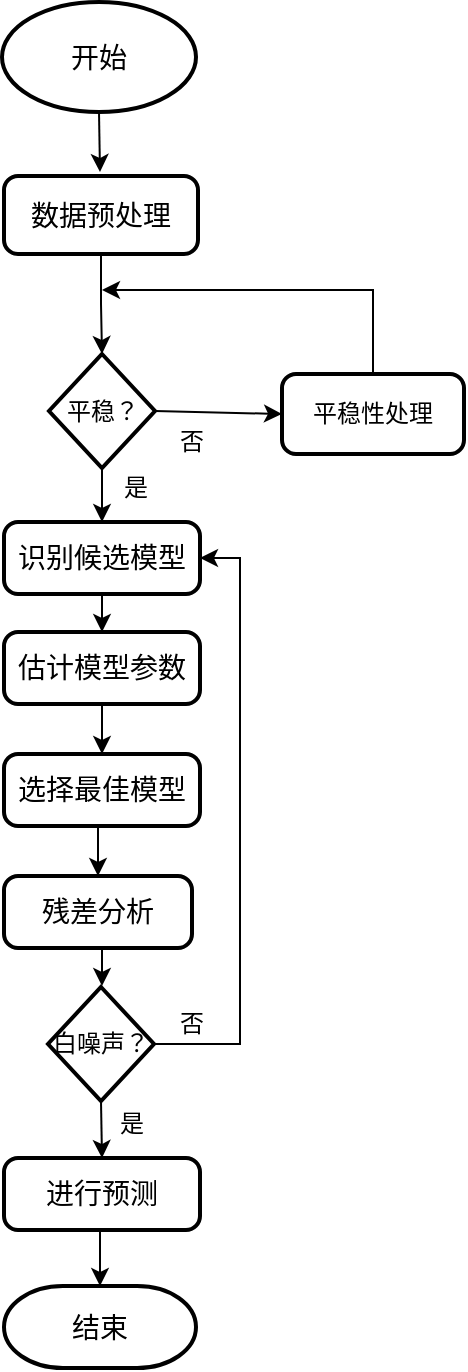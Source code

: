 <mxfile version="10.5.4" type="github"><diagram id="pLW5Uc21Ny1pd9ochn_R" name="Page-1"><mxGraphModel dx="918" dy="616" grid="0" gridSize="10" guides="1" tooltips="1" connect="1" arrows="1" fold="1" page="1" pageScale="1" pageWidth="827" pageHeight="1169" math="0" shadow="0"><root><mxCell id="0"/><mxCell id="1" parent="0"/><mxCell id="4EEmnz1lVjxSllJme20a-8" style="edgeStyle=orthogonalEdgeStyle;rounded=0;orthogonalLoop=1;jettySize=auto;html=1;exitX=0.5;exitY=1;exitDx=0;exitDy=0;exitPerimeter=0;" edge="1" parent="1" source="K99luYAuZssso4DRkFSl-7"><mxGeometry relative="1" as="geometry"><mxPoint x="373" y="142" as="targetPoint"/></mxGeometry></mxCell><mxCell id="K99luYAuZssso4DRkFSl-7" value="&lt;font style=&quot;font-size: 14px&quot;&gt;开始&lt;/font&gt;" style="strokeWidth=2;html=1;shape=mxgraph.flowchart.start_1;whiteSpace=wrap;" parent="1" vertex="1"><mxGeometry x="324" y="57" width="97" height="55" as="geometry"/></mxCell><mxCell id="4EEmnz1lVjxSllJme20a-4" style="edgeStyle=orthogonalEdgeStyle;rounded=0;orthogonalLoop=1;jettySize=auto;html=1;exitX=0.5;exitY=1;exitDx=0;exitDy=0;entryX=0.5;entryY=0;entryDx=0;entryDy=0;entryPerimeter=0;" edge="1" parent="1" source="K99luYAuZssso4DRkFSl-8" target="K99luYAuZssso4DRkFSl-13"><mxGeometry relative="1" as="geometry"/></mxCell><mxCell id="K99luYAuZssso4DRkFSl-8" value="&lt;font style=&quot;font-size: 14px&quot;&gt;数据预处理&lt;/font&gt;" style="rounded=1;whiteSpace=wrap;html=1;absoluteArcSize=1;arcSize=14;strokeWidth=2;" parent="1" vertex="1"><mxGeometry x="325" y="144" width="97" height="39" as="geometry"/></mxCell><mxCell id="K99luYAuZssso4DRkFSl-17" style="edgeStyle=none;rounded=0;orthogonalLoop=1;jettySize=auto;html=1;exitX=1;exitY=0.5;exitDx=0;exitDy=0;exitPerimeter=0;entryX=0;entryY=0.5;entryDx=0;entryDy=0;" parent="1" source="K99luYAuZssso4DRkFSl-13" target="K99luYAuZssso4DRkFSl-15" edge="1"><mxGeometry relative="1" as="geometry"/></mxCell><mxCell id="K99luYAuZssso4DRkFSl-22" style="edgeStyle=orthogonalEdgeStyle;rounded=0;orthogonalLoop=1;jettySize=auto;html=1;exitX=0.5;exitY=1;exitDx=0;exitDy=0;exitPerimeter=0;entryX=0.5;entryY=0;entryDx=0;entryDy=0;" parent="1" source="K99luYAuZssso4DRkFSl-13" target="K99luYAuZssso4DRkFSl-21" edge="1"><mxGeometry relative="1" as="geometry"/></mxCell><mxCell id="K99luYAuZssso4DRkFSl-13" value="&lt;font style=&quot;font-size: 12px&quot;&gt;平稳？&lt;/font&gt;" style="strokeWidth=2;html=1;shape=mxgraph.flowchart.decision;whiteSpace=wrap;" parent="1" vertex="1"><mxGeometry x="347.5" y="233" width="53" height="57" as="geometry"/></mxCell><mxCell id="4EEmnz1lVjxSllJme20a-10" style="edgeStyle=orthogonalEdgeStyle;rounded=0;orthogonalLoop=1;jettySize=auto;html=1;exitX=0.5;exitY=0;exitDx=0;exitDy=0;" edge="1" parent="1" source="K99luYAuZssso4DRkFSl-15"><mxGeometry relative="1" as="geometry"><mxPoint x="374" y="201" as="targetPoint"/><Array as="points"><mxPoint x="510" y="201"/></Array></mxGeometry></mxCell><mxCell id="K99luYAuZssso4DRkFSl-15" value="&lt;span&gt;平稳性处理&lt;/span&gt;&lt;br&gt;" style="rounded=1;whiteSpace=wrap;html=1;absoluteArcSize=1;arcSize=14;strokeWidth=2;" parent="1" vertex="1"><mxGeometry x="464" y="243" width="91" height="40" as="geometry"/></mxCell><mxCell id="K99luYAuZssso4DRkFSl-19" value="&lt;font style=&quot;font-size: 12px&quot;&gt;否&lt;/font&gt;" style="text;html=1;resizable=0;points=[];autosize=1;align=left;verticalAlign=top;spacingTop=-4;" parent="1" vertex="1"><mxGeometry x="411" y="267" width="22" height="14" as="geometry"/></mxCell><mxCell id="K99luYAuZssso4DRkFSl-24" style="edgeStyle=orthogonalEdgeStyle;rounded=0;orthogonalLoop=1;jettySize=auto;html=1;exitX=0.5;exitY=1;exitDx=0;exitDy=0;entryX=0.5;entryY=0;entryDx=0;entryDy=0;" parent="1" source="K99luYAuZssso4DRkFSl-21" target="K99luYAuZssso4DRkFSl-23" edge="1"><mxGeometry relative="1" as="geometry"/></mxCell><mxCell id="K99luYAuZssso4DRkFSl-21" value="&lt;font style=&quot;font-size: 14px&quot;&gt;识别候选模型&lt;/font&gt;" style="rounded=1;whiteSpace=wrap;html=1;absoluteArcSize=1;arcSize=14;strokeWidth=2;" parent="1" vertex="1"><mxGeometry x="325" y="317" width="98" height="36" as="geometry"/></mxCell><mxCell id="K99luYAuZssso4DRkFSl-26" style="edgeStyle=orthogonalEdgeStyle;rounded=0;orthogonalLoop=1;jettySize=auto;html=1;exitX=0.5;exitY=1;exitDx=0;exitDy=0;entryX=0.5;entryY=0;entryDx=0;entryDy=0;" parent="1" source="K99luYAuZssso4DRkFSl-23" target="K99luYAuZssso4DRkFSl-25" edge="1"><mxGeometry relative="1" as="geometry"/></mxCell><mxCell id="K99luYAuZssso4DRkFSl-23" value="&lt;font style=&quot;font-size: 14px&quot;&gt;估计模型参数&lt;/font&gt;" style="rounded=1;whiteSpace=wrap;html=1;absoluteArcSize=1;arcSize=14;strokeWidth=2;" parent="1" vertex="1"><mxGeometry x="325" y="372" width="98" height="36" as="geometry"/></mxCell><mxCell id="K99luYAuZssso4DRkFSl-29" style="edgeStyle=orthogonalEdgeStyle;rounded=0;orthogonalLoop=1;jettySize=auto;html=1;exitX=0.5;exitY=1;exitDx=0;exitDy=0;entryX=0.5;entryY=0;entryDx=0;entryDy=0;" parent="1" source="K99luYAuZssso4DRkFSl-25" target="K99luYAuZssso4DRkFSl-28" edge="1"><mxGeometry relative="1" as="geometry"/></mxCell><mxCell id="K99luYAuZssso4DRkFSl-25" value="&lt;font style=&quot;font-size: 14px&quot;&gt;选择最佳模型&lt;/font&gt;" style="rounded=1;whiteSpace=wrap;html=1;absoluteArcSize=1;arcSize=14;strokeWidth=2;" parent="1" vertex="1"><mxGeometry x="325" y="433" width="98" height="36" as="geometry"/></mxCell><mxCell id="K99luYAuZssso4DRkFSl-31" style="edgeStyle=orthogonalEdgeStyle;rounded=0;orthogonalLoop=1;jettySize=auto;html=1;exitX=0.5;exitY=1;exitDx=0;exitDy=0;" parent="1" source="K99luYAuZssso4DRkFSl-28" edge="1"><mxGeometry relative="1" as="geometry"><mxPoint x="374" y="549" as="targetPoint"/></mxGeometry></mxCell><mxCell id="K99luYAuZssso4DRkFSl-28" value="&lt;font style=&quot;font-size: 14px&quot;&gt;残差分析&lt;/font&gt;" style="rounded=1;whiteSpace=wrap;html=1;absoluteArcSize=1;arcSize=14;strokeWidth=2;" parent="1" vertex="1"><mxGeometry x="325" y="494" width="94" height="36" as="geometry"/></mxCell><mxCell id="K99luYAuZssso4DRkFSl-33" style="edgeStyle=orthogonalEdgeStyle;rounded=0;orthogonalLoop=1;jettySize=auto;html=1;exitX=0.5;exitY=1;exitDx=0;exitDy=0;exitPerimeter=0;entryX=0.5;entryY=0;entryDx=0;entryDy=0;" parent="1" source="K99luYAuZssso4DRkFSl-30" target="K99luYAuZssso4DRkFSl-32" edge="1"><mxGeometry relative="1" as="geometry"/></mxCell><mxCell id="K99luYAuZssso4DRkFSl-35" style="edgeStyle=orthogonalEdgeStyle;rounded=0;orthogonalLoop=1;jettySize=auto;html=1;exitX=1;exitY=0.5;exitDx=0;exitDy=0;exitPerimeter=0;entryX=1;entryY=0.5;entryDx=0;entryDy=0;" parent="1" source="K99luYAuZssso4DRkFSl-30" target="K99luYAuZssso4DRkFSl-21" edge="1"><mxGeometry relative="1" as="geometry"/></mxCell><mxCell id="K99luYAuZssso4DRkFSl-30" value="&lt;font style=&quot;font-size: 12px&quot;&gt;白噪声？&lt;/font&gt;" style="strokeWidth=2;html=1;shape=mxgraph.flowchart.decision;whiteSpace=wrap;" parent="1" vertex="1"><mxGeometry x="347" y="549.5" width="53" height="57" as="geometry"/></mxCell><mxCell id="K99luYAuZssso4DRkFSl-38" style="edgeStyle=orthogonalEdgeStyle;rounded=0;orthogonalLoop=1;jettySize=auto;html=1;exitX=0.5;exitY=1;exitDx=0;exitDy=0;entryX=0.5;entryY=0;entryDx=0;entryDy=0;entryPerimeter=0;" parent="1" source="K99luYAuZssso4DRkFSl-32" target="K99luYAuZssso4DRkFSl-37" edge="1"><mxGeometry relative="1" as="geometry"/></mxCell><mxCell id="K99luYAuZssso4DRkFSl-32" value="&lt;font style=&quot;font-size: 14px&quot;&gt;进行预测&lt;/font&gt;" style="rounded=1;whiteSpace=wrap;html=1;absoluteArcSize=1;arcSize=14;strokeWidth=2;" parent="1" vertex="1"><mxGeometry x="325" y="635" width="98" height="36" as="geometry"/></mxCell><mxCell id="K99luYAuZssso4DRkFSl-34" value="&lt;font style=&quot;font-size: 12px&quot;&gt;是&lt;/font&gt;" style="text;html=1;resizable=0;points=[];autosize=1;align=left;verticalAlign=top;spacingTop=-4;" parent="1" vertex="1"><mxGeometry x="381" y="608" width="22" height="14" as="geometry"/></mxCell><mxCell id="K99luYAuZssso4DRkFSl-36" value="&lt;font style=&quot;font-size: 12px&quot;&gt;否&lt;/font&gt;" style="text;html=1;resizable=0;points=[];autosize=1;align=left;verticalAlign=top;spacingTop=-4;" parent="1" vertex="1"><mxGeometry x="411" y="558" width="22" height="14" as="geometry"/></mxCell><mxCell id="K99luYAuZssso4DRkFSl-37" value="&lt;font style=&quot;font-size: 14px&quot;&gt;结束&lt;/font&gt;" style="strokeWidth=2;html=1;shape=mxgraph.flowchart.terminator;whiteSpace=wrap;" parent="1" vertex="1"><mxGeometry x="325" y="699" width="96" height="41" as="geometry"/></mxCell><mxCell id="-cE_tb7KTYzCnOLBJbIP-1" value="是" style="text;html=1;resizable=0;points=[];autosize=1;align=left;verticalAlign=top;spacingTop=-4;" parent="1" vertex="1"><mxGeometry x="383" y="290" width="22" height="14" as="geometry"/></mxCell></root></mxGraphModel></diagram><diagram id="WCnX1zzePGsHVhqYtFPJ" name="Page-2"><mxGraphModel dx="918" dy="567" grid="0" gridSize="10" guides="1" tooltips="1" connect="1" arrows="1" fold="1" page="1" pageScale="1" pageWidth="827" pageHeight="1169" math="0" shadow="0"><root><mxCell id="Dt2iAR4gKwGEpp0qTJct-0"/><mxCell id="Dt2iAR4gKwGEpp0qTJct-1" parent="Dt2iAR4gKwGEpp0qTJct-0"/><mxCell id="Dt2iAR4gKwGEpp0qTJct-4" style="edgeStyle=orthogonalEdgeStyle;rounded=0;orthogonalLoop=1;jettySize=auto;html=1;exitX=0.5;exitY=1;exitDx=0;exitDy=0;exitPerimeter=0;entryX=0.5;entryY=0;entryDx=0;entryDy=0;" edge="1" parent="Dt2iAR4gKwGEpp0qTJct-1" source="Dt2iAR4gKwGEpp0qTJct-2" target="Dt2iAR4gKwGEpp0qTJct-3"><mxGeometry relative="1" as="geometry"/></mxCell><mxCell id="Dt2iAR4gKwGEpp0qTJct-2" value="开始" style="strokeWidth=2;html=1;shape=mxgraph.flowchart.start_1;whiteSpace=wrap;" vertex="1" parent="Dt2iAR4gKwGEpp0qTJct-1"><mxGeometry x="363" y="39" width="100" height="60" as="geometry"/></mxCell><mxCell id="Dt2iAR4gKwGEpp0qTJct-6" style="edgeStyle=orthogonalEdgeStyle;rounded=0;orthogonalLoop=1;jettySize=auto;html=1;exitX=0.5;exitY=1;exitDx=0;exitDy=0;" edge="1" parent="Dt2iAR4gKwGEpp0qTJct-1" source="Dt2iAR4gKwGEpp0qTJct-3" target="Dt2iAR4gKwGEpp0qTJct-5"><mxGeometry relative="1" as="geometry"/></mxCell><mxCell id="Dt2iAR4gKwGEpp0qTJct-3" value="数据预处理" style="rounded=1;whiteSpace=wrap;html=1;absoluteArcSize=1;arcSize=14;strokeWidth=2;" vertex="1" parent="Dt2iAR4gKwGEpp0qTJct-1"><mxGeometry x="363" y="127" width="98" height="50" as="geometry"/></mxCell><mxCell id="Dt2iAR4gKwGEpp0qTJct-8" style="edgeStyle=orthogonalEdgeStyle;rounded=0;orthogonalLoop=1;jettySize=auto;html=1;exitX=0.5;exitY=1;exitDx=0;exitDy=0;entryX=0.5;entryY=0;entryDx=0;entryDy=0;" edge="1" parent="Dt2iAR4gKwGEpp0qTJct-1" source="Dt2iAR4gKwGEpp0qTJct-5" target="Dt2iAR4gKwGEpp0qTJct-7"><mxGeometry relative="1" as="geometry"/></mxCell><mxCell id="Dt2iAR4gKwGEpp0qTJct-5" value="识别候选模型" style="rounded=1;whiteSpace=wrap;html=1;absoluteArcSize=1;arcSize=14;strokeWidth=2;" vertex="1" parent="Dt2iAR4gKwGEpp0qTJct-1"><mxGeometry x="363" y="205" width="98" height="50" as="geometry"/></mxCell><mxCell id="Dt2iAR4gKwGEpp0qTJct-10" style="edgeStyle=orthogonalEdgeStyle;rounded=0;orthogonalLoop=1;jettySize=auto;html=1;exitX=0.5;exitY=1;exitDx=0;exitDy=0;entryX=0.5;entryY=0;entryDx=0;entryDy=0;" edge="1" parent="Dt2iAR4gKwGEpp0qTJct-1" source="Dt2iAR4gKwGEpp0qTJct-7" target="Dt2iAR4gKwGEpp0qTJct-9"><mxGeometry relative="1" as="geometry"/></mxCell><mxCell id="Dt2iAR4gKwGEpp0qTJct-7" value="估计模型参数" style="rounded=1;whiteSpace=wrap;html=1;absoluteArcSize=1;arcSize=14;strokeWidth=2;" vertex="1" parent="Dt2iAR4gKwGEpp0qTJct-1"><mxGeometry x="363" y="283" width="98" height="50" as="geometry"/></mxCell><mxCell id="Dt2iAR4gKwGEpp0qTJct-14" style="edgeStyle=orthogonalEdgeStyle;rounded=0;orthogonalLoop=1;jettySize=auto;html=1;exitX=0.5;exitY=1;exitDx=0;exitDy=0;" edge="1" parent="Dt2iAR4gKwGEpp0qTJct-1" source="Dt2iAR4gKwGEpp0qTJct-9"><mxGeometry relative="1" as="geometry"><mxPoint x="412" y="437" as="targetPoint"/></mxGeometry></mxCell><mxCell id="Dt2iAR4gKwGEpp0qTJct-9" value="选择最佳模型" style="rounded=1;whiteSpace=wrap;html=1;absoluteArcSize=1;arcSize=14;strokeWidth=2;" vertex="1" parent="Dt2iAR4gKwGEpp0qTJct-1"><mxGeometry x="365" y="361" width="98" height="50" as="geometry"/></mxCell><mxCell id="Dt2iAR4gKwGEpp0qTJct-13" style="edgeStyle=orthogonalEdgeStyle;rounded=0;orthogonalLoop=1;jettySize=auto;html=1;exitX=0.5;exitY=1;exitDx=0;exitDy=0;entryX=0.5;entryY=0;entryDx=0;entryDy=0;" edge="1" parent="Dt2iAR4gKwGEpp0qTJct-1" source="Dt2iAR4gKwGEpp0qTJct-11" target="Dt2iAR4gKwGEpp0qTJct-12"><mxGeometry relative="1" as="geometry"/></mxCell><mxCell id="Dt2iAR4gKwGEpp0qTJct-11" value="进行预测" style="rounded=1;whiteSpace=wrap;html=1;absoluteArcSize=1;arcSize=14;strokeWidth=2;" vertex="1" parent="Dt2iAR4gKwGEpp0qTJct-1"><mxGeometry x="365" y="439" width="98" height="50" as="geometry"/></mxCell><mxCell id="Dt2iAR4gKwGEpp0qTJct-16" style="edgeStyle=orthogonalEdgeStyle;rounded=0;orthogonalLoop=1;jettySize=auto;html=1;exitX=0.5;exitY=1;exitDx=0;exitDy=0;entryX=0.5;entryY=0;entryDx=0;entryDy=0;entryPerimeter=0;" edge="1" parent="Dt2iAR4gKwGEpp0qTJct-1" source="Dt2iAR4gKwGEpp0qTJct-12" target="Dt2iAR4gKwGEpp0qTJct-15"><mxGeometry relative="1" as="geometry"/></mxCell><mxCell id="Dt2iAR4gKwGEpp0qTJct-12" value="计算预测区间" style="rounded=1;whiteSpace=wrap;html=1;absoluteArcSize=1;arcSize=14;strokeWidth=2;" vertex="1" parent="Dt2iAR4gKwGEpp0qTJct-1"><mxGeometry x="365" y="515" width="98" height="50" as="geometry"/></mxCell><mxCell id="Dt2iAR4gKwGEpp0qTJct-15" value="结束" style="strokeWidth=2;html=1;shape=mxgraph.flowchart.terminator;whiteSpace=wrap;" vertex="1" parent="Dt2iAR4gKwGEpp0qTJct-1"><mxGeometry x="365" y="591" width="100" height="60" as="geometry"/></mxCell></root></mxGraphModel></diagram></mxfile>